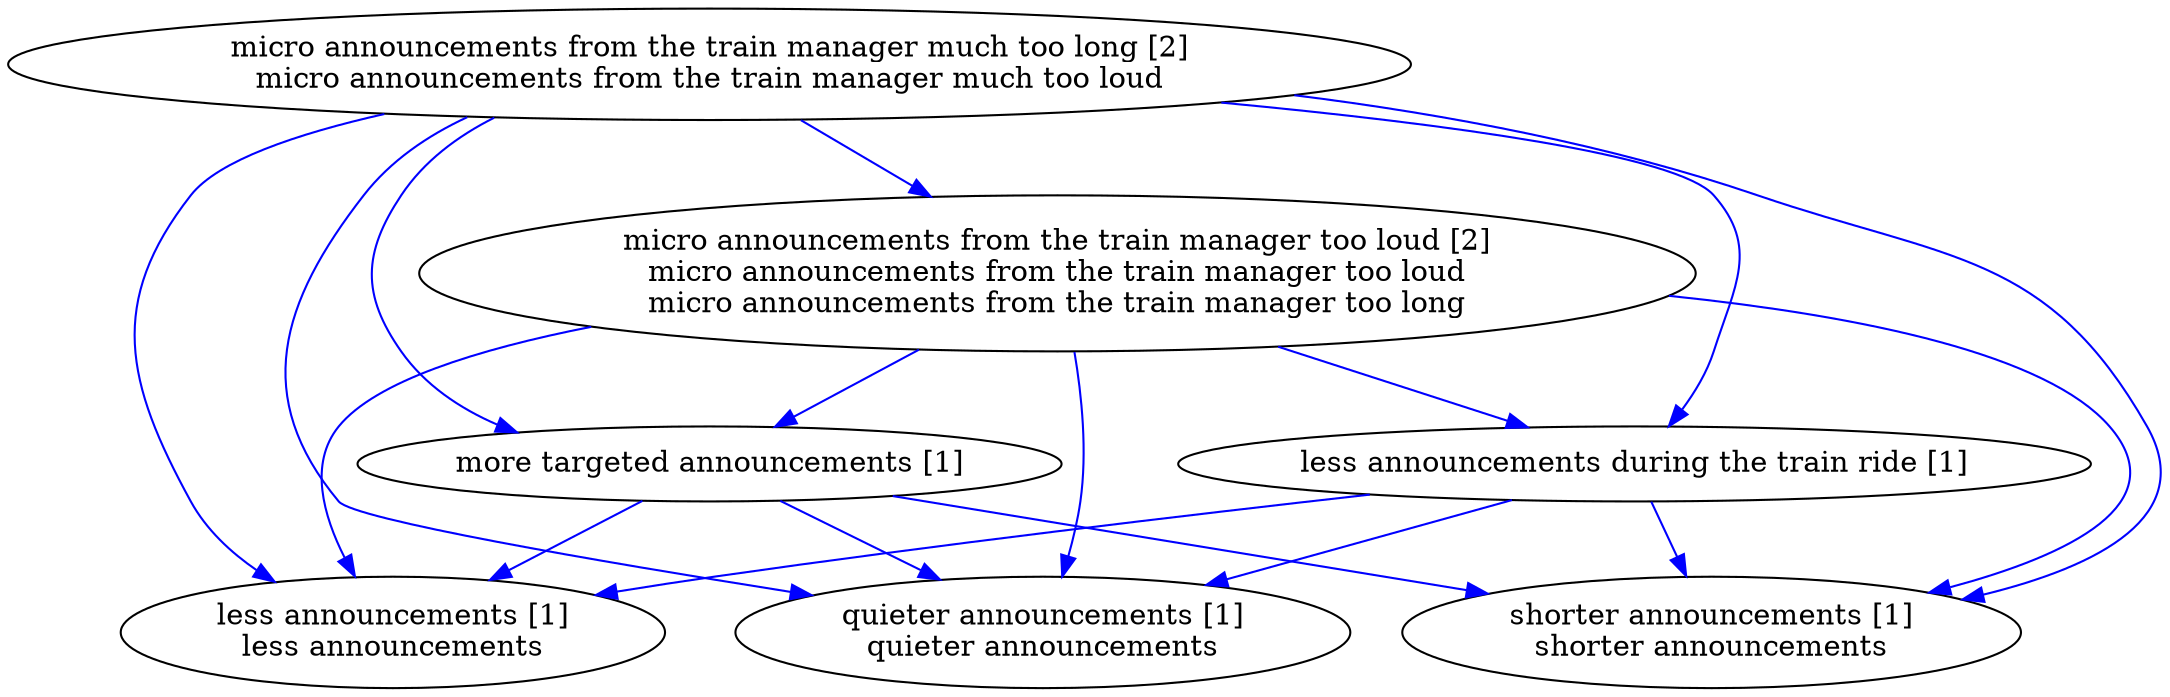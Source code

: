 digraph collapsedGraph {
"micro announcements from the train manager too loud [2]\nmicro announcements from the train manager too loud\nmicro announcements from the train manager too long""micro announcements from the train manager much too long [2]\nmicro announcements from the train manager much too loud""less announcements during the train ride [1]""less announcements [1]\nless announcements""more targeted announcements [1]""quieter announcements [1]\nquieter announcements""shorter announcements [1]\nshorter announcements""less announcements during the train ride [1]" -> "less announcements [1]\nless announcements" [color=blue]
"micro announcements from the train manager much too long [2]\nmicro announcements from the train manager much too loud" -> "less announcements during the train ride [1]" [color=blue]
"micro announcements from the train manager much too long [2]\nmicro announcements from the train manager much too loud" -> "less announcements [1]\nless announcements" [color=blue]
"micro announcements from the train manager too loud [2]\nmicro announcements from the train manager too loud\nmicro announcements from the train manager too long" -> "less announcements during the train ride [1]" [color=blue]
"micro announcements from the train manager too loud [2]\nmicro announcements from the train manager too loud\nmicro announcements from the train manager too long" -> "less announcements [1]\nless announcements" [color=blue]
"micro announcements from the train manager much too long [2]\nmicro announcements from the train manager much too loud" -> "micro announcements from the train manager too loud [2]\nmicro announcements from the train manager too loud\nmicro announcements from the train manager too long" [color=blue]
"micro announcements from the train manager much too long [2]\nmicro announcements from the train manager much too loud" -> "more targeted announcements [1]" [color=blue]
"micro announcements from the train manager too loud [2]\nmicro announcements from the train manager too loud\nmicro announcements from the train manager too long" -> "more targeted announcements [1]" [color=blue]
"more targeted announcements [1]" -> "less announcements [1]\nless announcements" [color=blue]
"less announcements during the train ride [1]" -> "quieter announcements [1]\nquieter announcements" [color=blue]
"micro announcements from the train manager much too long [2]\nmicro announcements from the train manager much too loud" -> "quieter announcements [1]\nquieter announcements" [color=blue]
"micro announcements from the train manager too loud [2]\nmicro announcements from the train manager too loud\nmicro announcements from the train manager too long" -> "quieter announcements [1]\nquieter announcements" [color=blue]
"more targeted announcements [1]" -> "quieter announcements [1]\nquieter announcements" [color=blue]
"less announcements during the train ride [1]" -> "shorter announcements [1]\nshorter announcements" [color=blue]
"micro announcements from the train manager much too long [2]\nmicro announcements from the train manager much too loud" -> "shorter announcements [1]\nshorter announcements" [color=blue]
"micro announcements from the train manager too loud [2]\nmicro announcements from the train manager too loud\nmicro announcements from the train manager too long" -> "shorter announcements [1]\nshorter announcements" [color=blue]
"more targeted announcements [1]" -> "shorter announcements [1]\nshorter announcements" [color=blue]
}